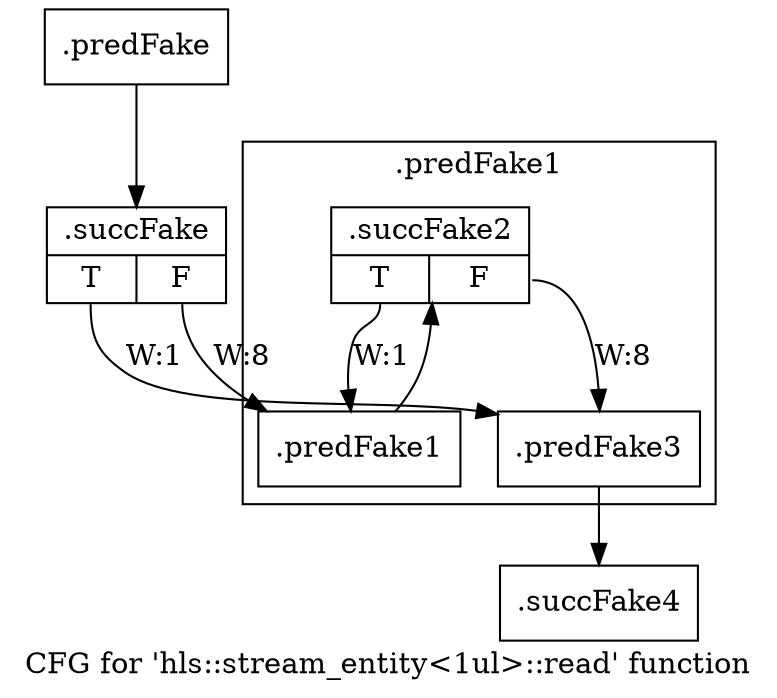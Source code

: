digraph "CFG for 'hls::stream_entity\<1ul\>::read' function" {
	label="CFG for 'hls::stream_entity\<1ul\>::read' function";

	Node0x5963430 [shape=record,filename="",linenumber="",label="{.predFake}"];
	Node0x5963430 -> Node0x60a7660[ callList="" memoryops="" filename="/mnt/xilinx/Vitis_HLS/2021.2/include/hls_stream_thread_unsafe.h" execusionnum="7"];
	Node0x60a7660 [shape=record,filename="/mnt/xilinx/Vitis_HLS/2021.2/include/hls_stream_thread_unsafe.h",linenumber="116",label="{.succFake|{<s0>T|<s1>F}}"];
	Node0x60a7660:s0 -> Node0x5964090[label="W:1" callList="" memoryops="" filename="/mnt/xilinx/Vitis_HLS/2021.2/include/hls_stream_thread_unsafe.h" execusionnum="0"];
	Node0x60a7660:s1 -> Node0x5963fa0[label="W:8" callList="" memoryops="" filename="/mnt/xilinx/Vitis_HLS/2021.2/include/hls_stream_thread_unsafe.h" execusionnum="7"];
	Node0x5964090 [shape=record,filename="/mnt/xilinx/Vitis_HLS/2021.2/include/hls_stream_thread_unsafe.h",linenumber="142",label="{.predFake3}"];
	Node0x5964090 -> Node0x60a7b20[ callList="" memoryops="" filename="/mnt/xilinx/Vitis_HLS/2021.2/include/hls_stream_thread_unsafe.h" execusionnum="7"];
	Node0x60a7b20 [shape=record,filename="/mnt/xilinx/Vitis_HLS/2021.2/include/hls_stream_thread_unsafe.h",linenumber="142",label="{.succFake4}"];
subgraph cluster_0 {
	label=".predFake1";
	tripcount="0";
	invocationtime="8";

	Node0x5963fa0 [shape=record,filename="/mnt/xilinx/Vitis_HLS/2021.2/include/hls_stream_thread_unsafe.h",linenumber="121",label="{.predFake1}"];
	Node0x5963fa0 -> Node0x60a7960[ callList="" memoryops="" filename="/mnt/xilinx/Vitis_HLS/2021.2/include/hls_stream_thread_unsafe.h" execusionnum="7"];
	Node0x60a7960 [shape=record,filename="/mnt/xilinx/Vitis_HLS/2021.2/include/hls_stream_thread_unsafe.h",linenumber="121",label="{.succFake2|{<s0>T|<s1>F}}"];
	Node0x60a7960:s0 -> Node0x5963fa0[label="W:1" callList="" memoryops="" filename="/mnt/xilinx/Vitis_HLS/2021.2/include/hls_stream_thread_unsafe.h" execusionnum="0"];
	Node0x60a7960:s1 -> Node0x5964090[label="W:8" callList="" memoryops="" filename="/mnt/xilinx/Vitis_HLS/2021.2/include/hls_stream_thread_unsafe.h" execusionnum="7"];
}
}
